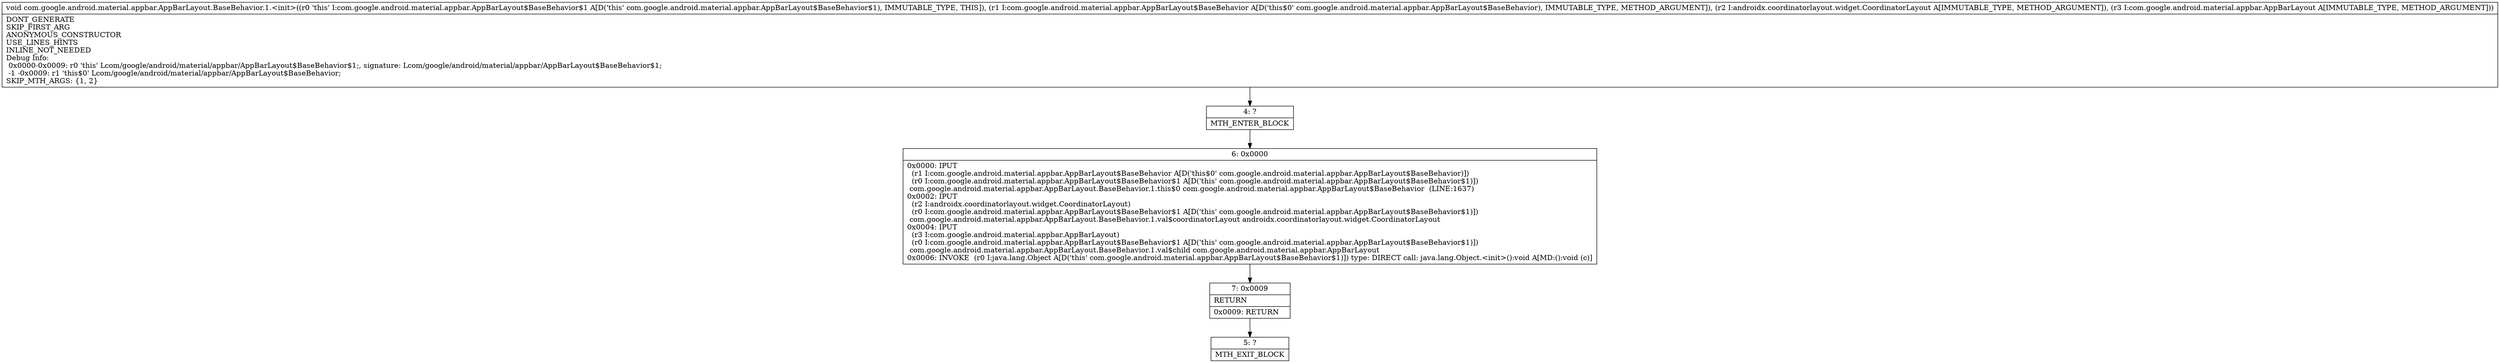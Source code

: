digraph "CFG forcom.google.android.material.appbar.AppBarLayout.BaseBehavior.1.\<init\>(Lcom\/google\/android\/material\/appbar\/AppBarLayout$BaseBehavior;Landroidx\/coordinatorlayout\/widget\/CoordinatorLayout;Lcom\/google\/android\/material\/appbar\/AppBarLayout;)V" {
Node_4 [shape=record,label="{4\:\ ?|MTH_ENTER_BLOCK\l}"];
Node_6 [shape=record,label="{6\:\ 0x0000|0x0000: IPUT  \l  (r1 I:com.google.android.material.appbar.AppBarLayout$BaseBehavior A[D('this$0' com.google.android.material.appbar.AppBarLayout$BaseBehavior)])\l  (r0 I:com.google.android.material.appbar.AppBarLayout$BaseBehavior$1 A[D('this' com.google.android.material.appbar.AppBarLayout$BaseBehavior$1)])\l com.google.android.material.appbar.AppBarLayout.BaseBehavior.1.this$0 com.google.android.material.appbar.AppBarLayout$BaseBehavior  (LINE:1637)\l0x0002: IPUT  \l  (r2 I:androidx.coordinatorlayout.widget.CoordinatorLayout)\l  (r0 I:com.google.android.material.appbar.AppBarLayout$BaseBehavior$1 A[D('this' com.google.android.material.appbar.AppBarLayout$BaseBehavior$1)])\l com.google.android.material.appbar.AppBarLayout.BaseBehavior.1.val$coordinatorLayout androidx.coordinatorlayout.widget.CoordinatorLayout \l0x0004: IPUT  \l  (r3 I:com.google.android.material.appbar.AppBarLayout)\l  (r0 I:com.google.android.material.appbar.AppBarLayout$BaseBehavior$1 A[D('this' com.google.android.material.appbar.AppBarLayout$BaseBehavior$1)])\l com.google.android.material.appbar.AppBarLayout.BaseBehavior.1.val$child com.google.android.material.appbar.AppBarLayout \l0x0006: INVOKE  (r0 I:java.lang.Object A[D('this' com.google.android.material.appbar.AppBarLayout$BaseBehavior$1)]) type: DIRECT call: java.lang.Object.\<init\>():void A[MD:():void (c)]\l}"];
Node_7 [shape=record,label="{7\:\ 0x0009|RETURN\l|0x0009: RETURN   \l}"];
Node_5 [shape=record,label="{5\:\ ?|MTH_EXIT_BLOCK\l}"];
MethodNode[shape=record,label="{void com.google.android.material.appbar.AppBarLayout.BaseBehavior.1.\<init\>((r0 'this' I:com.google.android.material.appbar.AppBarLayout$BaseBehavior$1 A[D('this' com.google.android.material.appbar.AppBarLayout$BaseBehavior$1), IMMUTABLE_TYPE, THIS]), (r1 I:com.google.android.material.appbar.AppBarLayout$BaseBehavior A[D('this$0' com.google.android.material.appbar.AppBarLayout$BaseBehavior), IMMUTABLE_TYPE, METHOD_ARGUMENT]), (r2 I:androidx.coordinatorlayout.widget.CoordinatorLayout A[IMMUTABLE_TYPE, METHOD_ARGUMENT]), (r3 I:com.google.android.material.appbar.AppBarLayout A[IMMUTABLE_TYPE, METHOD_ARGUMENT]))  | DONT_GENERATE\lSKIP_FIRST_ARG\lANONYMOUS_CONSTRUCTOR\lUSE_LINES_HINTS\lINLINE_NOT_NEEDED\lDebug Info:\l  0x0000\-0x0009: r0 'this' Lcom\/google\/android\/material\/appbar\/AppBarLayout$BaseBehavior$1;, signature: Lcom\/google\/android\/material\/appbar\/AppBarLayout$BaseBehavior$1;\l  \-1 \-0x0009: r1 'this$0' Lcom\/google\/android\/material\/appbar\/AppBarLayout$BaseBehavior;\lSKIP_MTH_ARGS: \{1, 2\}\l}"];
MethodNode -> Node_4;Node_4 -> Node_6;
Node_6 -> Node_7;
Node_7 -> Node_5;
}

